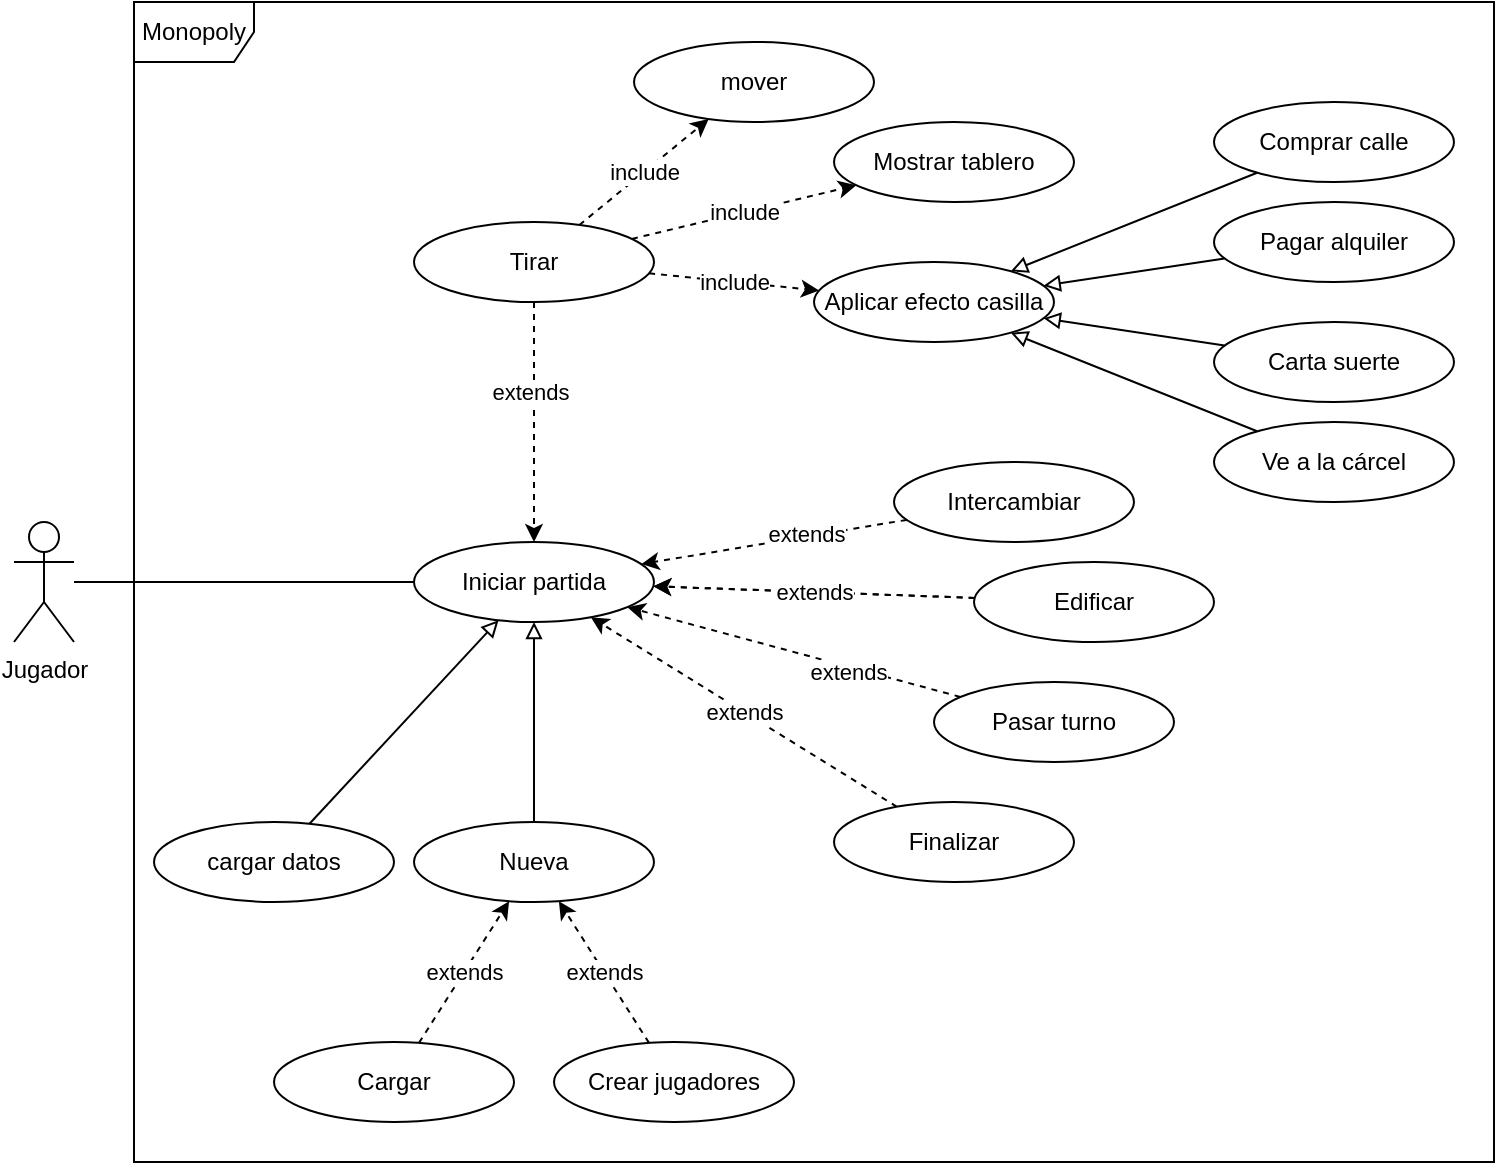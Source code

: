 <mxfile version="22.1.2" type="device">
  <diagram name="Página-1" id="1rvFWjbSmTvQolIVUPZ2">
    <mxGraphModel dx="1418" dy="820" grid="1" gridSize="10" guides="1" tooltips="1" connect="1" arrows="1" fold="1" page="1" pageScale="1" pageWidth="1169" pageHeight="1654" math="0" shadow="0">
      <root>
        <mxCell id="0" />
        <mxCell id="1" parent="0" />
        <mxCell id="xCYNOz3VcvB7a9EumKLC-3" value="Jugador" style="shape=umlActor;verticalLabelPosition=bottom;verticalAlign=top;html=1;" vertex="1" parent="1">
          <mxGeometry x="50" y="270" width="30" height="60" as="geometry" />
        </mxCell>
        <mxCell id="xCYNOz3VcvB7a9EumKLC-5" value="Monopoly" style="shape=umlFrame;whiteSpace=wrap;html=1;pointerEvents=0;" vertex="1" parent="1">
          <mxGeometry x="110" y="10" width="680" height="580" as="geometry" />
        </mxCell>
        <mxCell id="xCYNOz3VcvB7a9EumKLC-25" style="edgeStyle=none;shape=connector;rounded=0;orthogonalLoop=1;jettySize=auto;html=1;labelBackgroundColor=default;strokeColor=default;align=center;verticalAlign=middle;fontFamily=Helvetica;fontSize=11;fontColor=default;endArrow=none;endFill=0;" edge="1" parent="1" source="xCYNOz3VcvB7a9EumKLC-13" target="xCYNOz3VcvB7a9EumKLC-3">
          <mxGeometry relative="1" as="geometry" />
        </mxCell>
        <mxCell id="xCYNOz3VcvB7a9EumKLC-13" value="Iniciar partida" style="ellipse;whiteSpace=wrap;html=1;" vertex="1" parent="1">
          <mxGeometry x="250" y="280" width="120" height="40" as="geometry" />
        </mxCell>
        <mxCell id="xCYNOz3VcvB7a9EumKLC-27" style="edgeStyle=none;shape=connector;rounded=0;orthogonalLoop=1;jettySize=auto;html=1;labelBackgroundColor=default;strokeColor=default;align=center;verticalAlign=middle;fontFamily=Helvetica;fontSize=11;fontColor=default;endArrow=block;endFill=0;" edge="1" parent="1" source="xCYNOz3VcvB7a9EumKLC-16" target="xCYNOz3VcvB7a9EumKLC-13">
          <mxGeometry relative="1" as="geometry" />
        </mxCell>
        <mxCell id="xCYNOz3VcvB7a9EumKLC-16" value="cargar datos" style="ellipse;whiteSpace=wrap;html=1;" vertex="1" parent="1">
          <mxGeometry x="120" y="420" width="120" height="40" as="geometry" />
        </mxCell>
        <mxCell id="xCYNOz3VcvB7a9EumKLC-26" style="edgeStyle=none;shape=connector;rounded=0;orthogonalLoop=1;jettySize=auto;html=1;labelBackgroundColor=default;strokeColor=default;align=center;verticalAlign=middle;fontFamily=Helvetica;fontSize=11;fontColor=default;endArrow=block;endFill=0;" edge="1" parent="1" source="xCYNOz3VcvB7a9EumKLC-17" target="xCYNOz3VcvB7a9EumKLC-13">
          <mxGeometry relative="1" as="geometry" />
        </mxCell>
        <mxCell id="xCYNOz3VcvB7a9EumKLC-17" value="Nueva" style="ellipse;whiteSpace=wrap;html=1;" vertex="1" parent="1">
          <mxGeometry x="250" y="420" width="120" height="40" as="geometry" />
        </mxCell>
        <mxCell id="xCYNOz3VcvB7a9EumKLC-21" value="extends" style="edgeStyle=none;shape=connector;rounded=0;orthogonalLoop=1;jettySize=auto;html=1;labelBackgroundColor=default;strokeColor=default;align=center;verticalAlign=middle;fontFamily=Helvetica;fontSize=11;fontColor=default;endArrow=classic;endFill=1;dashed=1;" edge="1" parent="1" source="xCYNOz3VcvB7a9EumKLC-18" target="xCYNOz3VcvB7a9EumKLC-17">
          <mxGeometry relative="1" as="geometry" />
        </mxCell>
        <mxCell id="xCYNOz3VcvB7a9EumKLC-18" value="Cargar" style="ellipse;whiteSpace=wrap;html=1;" vertex="1" parent="1">
          <mxGeometry x="180" y="530" width="120" height="40" as="geometry" />
        </mxCell>
        <mxCell id="xCYNOz3VcvB7a9EumKLC-22" value="extends" style="edgeStyle=none;shape=connector;rounded=0;orthogonalLoop=1;jettySize=auto;html=1;labelBackgroundColor=default;strokeColor=default;align=center;verticalAlign=middle;fontFamily=Helvetica;fontSize=11;fontColor=default;endArrow=classic;endFill=1;dashed=1;" edge="1" parent="1" source="xCYNOz3VcvB7a9EumKLC-20" target="xCYNOz3VcvB7a9EumKLC-17">
          <mxGeometry relative="1" as="geometry" />
        </mxCell>
        <mxCell id="xCYNOz3VcvB7a9EumKLC-20" value="Crear jugadores" style="ellipse;whiteSpace=wrap;html=1;" vertex="1" parent="1">
          <mxGeometry x="320" y="530" width="120" height="40" as="geometry" />
        </mxCell>
        <mxCell id="xCYNOz3VcvB7a9EumKLC-29" style="edgeStyle=none;shape=connector;rounded=0;orthogonalLoop=1;jettySize=auto;html=1;labelBackgroundColor=default;strokeColor=default;align=center;verticalAlign=middle;fontFamily=Helvetica;fontSize=11;fontColor=default;endArrow=classic;endFill=1;dashed=1;" edge="1" parent="1" source="xCYNOz3VcvB7a9EumKLC-28" target="xCYNOz3VcvB7a9EumKLC-13">
          <mxGeometry relative="1" as="geometry" />
        </mxCell>
        <mxCell id="xCYNOz3VcvB7a9EumKLC-57" value="extends" style="edgeLabel;html=1;align=center;verticalAlign=middle;resizable=0;points=[];fontSize=11;fontFamily=Helvetica;fontColor=default;" vertex="1" connectable="0" parent="xCYNOz3VcvB7a9EumKLC-29">
          <mxGeometry x="-0.25" y="-2" relative="1" as="geometry">
            <mxPoint as="offset" />
          </mxGeometry>
        </mxCell>
        <mxCell id="xCYNOz3VcvB7a9EumKLC-34" value="include" style="edgeStyle=none;shape=connector;rounded=0;orthogonalLoop=1;jettySize=auto;html=1;labelBackgroundColor=default;strokeColor=default;align=center;verticalAlign=middle;fontFamily=Helvetica;fontSize=11;fontColor=default;endArrow=classic;endFill=1;dashed=1;" edge="1" parent="1" source="xCYNOz3VcvB7a9EumKLC-28" target="xCYNOz3VcvB7a9EumKLC-30">
          <mxGeometry relative="1" as="geometry" />
        </mxCell>
        <mxCell id="xCYNOz3VcvB7a9EumKLC-35" value="include" style="edgeStyle=none;shape=connector;rounded=0;orthogonalLoop=1;jettySize=auto;html=1;labelBackgroundColor=default;strokeColor=default;align=center;verticalAlign=middle;fontFamily=Helvetica;fontSize=11;fontColor=default;endArrow=classic;endFill=1;dashed=1;" edge="1" parent="1" source="xCYNOz3VcvB7a9EumKLC-28" target="xCYNOz3VcvB7a9EumKLC-31">
          <mxGeometry relative="1" as="geometry" />
        </mxCell>
        <mxCell id="xCYNOz3VcvB7a9EumKLC-37" value="include" style="edgeStyle=none;shape=connector;rounded=0;orthogonalLoop=1;jettySize=auto;html=1;labelBackgroundColor=default;strokeColor=default;align=center;verticalAlign=middle;fontFamily=Helvetica;fontSize=11;fontColor=default;endArrow=classic;endFill=1;dashed=1;" edge="1" parent="1" source="xCYNOz3VcvB7a9EumKLC-28" target="xCYNOz3VcvB7a9EumKLC-36">
          <mxGeometry relative="1" as="geometry" />
        </mxCell>
        <mxCell id="xCYNOz3VcvB7a9EumKLC-28" value="Tirar" style="ellipse;whiteSpace=wrap;html=1;" vertex="1" parent="1">
          <mxGeometry x="250" y="120" width="120" height="40" as="geometry" />
        </mxCell>
        <mxCell id="xCYNOz3VcvB7a9EumKLC-30" value="mover" style="ellipse;whiteSpace=wrap;html=1;" vertex="1" parent="1">
          <mxGeometry x="360" y="30" width="120" height="40" as="geometry" />
        </mxCell>
        <mxCell id="xCYNOz3VcvB7a9EumKLC-31" value="Mostrar tablero" style="ellipse;whiteSpace=wrap;html=1;" vertex="1" parent="1">
          <mxGeometry x="460" y="70" width="120" height="40" as="geometry" />
        </mxCell>
        <mxCell id="xCYNOz3VcvB7a9EumKLC-51" value="" style="edgeStyle=none;shape=connector;rounded=0;orthogonalLoop=1;jettySize=auto;html=1;labelBackgroundColor=default;strokeColor=default;align=center;verticalAlign=middle;fontFamily=Helvetica;fontSize=11;fontColor=default;endArrow=none;endFill=0;startArrow=block;startFill=0;" edge="1" parent="1" source="xCYNOz3VcvB7a9EumKLC-36" target="xCYNOz3VcvB7a9EumKLC-49">
          <mxGeometry x="-0.008" relative="1" as="geometry">
            <mxPoint as="offset" />
          </mxGeometry>
        </mxCell>
        <mxCell id="xCYNOz3VcvB7a9EumKLC-53" value="" style="edgeStyle=none;shape=connector;rounded=0;orthogonalLoop=1;jettySize=auto;html=1;labelBackgroundColor=default;strokeColor=default;align=center;verticalAlign=middle;fontFamily=Helvetica;fontSize=11;fontColor=default;endArrow=none;endFill=0;startArrow=block;startFill=0;" edge="1" parent="1" source="xCYNOz3VcvB7a9EumKLC-36" target="xCYNOz3VcvB7a9EumKLC-52">
          <mxGeometry relative="1" as="geometry" />
        </mxCell>
        <mxCell id="xCYNOz3VcvB7a9EumKLC-36" value="Aplicar efecto casilla" style="ellipse;whiteSpace=wrap;html=1;" vertex="1" parent="1">
          <mxGeometry x="450" y="140" width="120" height="40" as="geometry" />
        </mxCell>
        <mxCell id="xCYNOz3VcvB7a9EumKLC-41" style="edgeStyle=none;shape=connector;rounded=0;orthogonalLoop=1;jettySize=auto;html=1;labelBackgroundColor=default;strokeColor=default;align=center;verticalAlign=middle;fontFamily=Helvetica;fontSize=11;fontColor=default;endArrow=classic;endFill=1;dashed=1;" edge="1" parent="1" source="xCYNOz3VcvB7a9EumKLC-40" target="xCYNOz3VcvB7a9EumKLC-13">
          <mxGeometry relative="1" as="geometry" />
        </mxCell>
        <mxCell id="xCYNOz3VcvB7a9EumKLC-58" value="extends" style="edgeLabel;html=1;align=center;verticalAlign=middle;resizable=0;points=[];fontSize=11;fontFamily=Helvetica;fontColor=default;" vertex="1" connectable="0" parent="xCYNOz3VcvB7a9EumKLC-41">
          <mxGeometry x="-0.247" y="-2" relative="1" as="geometry">
            <mxPoint as="offset" />
          </mxGeometry>
        </mxCell>
        <mxCell id="xCYNOz3VcvB7a9EumKLC-40" value="Intercambiar" style="ellipse;whiteSpace=wrap;html=1;" vertex="1" parent="1">
          <mxGeometry x="490" y="240" width="120" height="40" as="geometry" />
        </mxCell>
        <mxCell id="xCYNOz3VcvB7a9EumKLC-43" style="edgeStyle=none;shape=connector;rounded=0;orthogonalLoop=1;jettySize=auto;html=1;labelBackgroundColor=default;strokeColor=default;align=center;verticalAlign=middle;fontFamily=Helvetica;fontSize=11;fontColor=default;endArrow=classic;endFill=1;dashed=1;" edge="1" parent="1" source="xCYNOz3VcvB7a9EumKLC-42" target="xCYNOz3VcvB7a9EumKLC-13">
          <mxGeometry relative="1" as="geometry" />
        </mxCell>
        <mxCell id="xCYNOz3VcvB7a9EumKLC-45" value="extends" style="edgeStyle=none;shape=connector;rounded=0;orthogonalLoop=1;jettySize=auto;html=1;labelBackgroundColor=default;strokeColor=default;align=center;verticalAlign=middle;fontFamily=Helvetica;fontSize=11;fontColor=default;endArrow=classic;endFill=1;dashed=1;" edge="1" parent="1" source="xCYNOz3VcvB7a9EumKLC-42" target="xCYNOz3VcvB7a9EumKLC-13">
          <mxGeometry relative="1" as="geometry" />
        </mxCell>
        <mxCell id="xCYNOz3VcvB7a9EumKLC-44" value="Pasar turno" style="ellipse;whiteSpace=wrap;html=1;" vertex="1" parent="1">
          <mxGeometry x="510" y="350" width="120" height="40" as="geometry" />
        </mxCell>
        <mxCell id="xCYNOz3VcvB7a9EumKLC-50" value="" style="edgeStyle=none;shape=connector;rounded=0;orthogonalLoop=1;jettySize=auto;html=1;labelBackgroundColor=default;strokeColor=default;align=center;verticalAlign=middle;fontFamily=Helvetica;fontSize=11;fontColor=default;endArrow=block;endFill=0;" edge="1" parent="1" source="xCYNOz3VcvB7a9EumKLC-47" target="xCYNOz3VcvB7a9EumKLC-36">
          <mxGeometry relative="1" as="geometry" />
        </mxCell>
        <mxCell id="xCYNOz3VcvB7a9EumKLC-47" value="Comprar calle" style="ellipse;whiteSpace=wrap;html=1;" vertex="1" parent="1">
          <mxGeometry x="650" y="60" width="120" height="40" as="geometry" />
        </mxCell>
        <mxCell id="xCYNOz3VcvB7a9EumKLC-49" value="Pagar alquiler" style="ellipse;whiteSpace=wrap;html=1;" vertex="1" parent="1">
          <mxGeometry x="650" y="110" width="120" height="40" as="geometry" />
        </mxCell>
        <mxCell id="xCYNOz3VcvB7a9EumKLC-52" value="Carta suerte" style="ellipse;whiteSpace=wrap;html=1;" vertex="1" parent="1">
          <mxGeometry x="650" y="170" width="120" height="40" as="geometry" />
        </mxCell>
        <mxCell id="xCYNOz3VcvB7a9EumKLC-55" value="extends" style="edgeStyle=none;shape=connector;rounded=0;orthogonalLoop=1;jettySize=auto;html=1;labelBackgroundColor=default;strokeColor=default;align=center;verticalAlign=middle;fontFamily=Helvetica;fontSize=11;fontColor=default;endArrow=classic;endFill=1;dashed=1;" edge="1" parent="1" source="xCYNOz3VcvB7a9EumKLC-54" target="xCYNOz3VcvB7a9EumKLC-13">
          <mxGeometry relative="1" as="geometry" />
        </mxCell>
        <mxCell id="xCYNOz3VcvB7a9EumKLC-54" value="Finalizar" style="ellipse;whiteSpace=wrap;html=1;" vertex="1" parent="1">
          <mxGeometry x="460" y="410" width="120" height="40" as="geometry" />
        </mxCell>
        <mxCell id="xCYNOz3VcvB7a9EumKLC-62" value="" style="edgeStyle=none;shape=connector;rounded=0;orthogonalLoop=1;jettySize=auto;html=1;labelBackgroundColor=default;strokeColor=default;align=center;verticalAlign=middle;fontFamily=Helvetica;fontSize=11;fontColor=default;endArrow=classic;endFill=1;dashed=1;" edge="1" parent="1" source="xCYNOz3VcvB7a9EumKLC-44" target="xCYNOz3VcvB7a9EumKLC-13">
          <mxGeometry relative="1" as="geometry">
            <mxPoint x="636" y="384" as="sourcePoint" />
            <mxPoint x="434" y="286" as="targetPoint" />
          </mxGeometry>
        </mxCell>
        <mxCell id="xCYNOz3VcvB7a9EumKLC-63" value="extends" style="edgeLabel;html=1;align=center;verticalAlign=middle;resizable=0;points=[];fontSize=11;fontFamily=Helvetica;fontColor=default;" vertex="1" connectable="0" parent="xCYNOz3VcvB7a9EumKLC-62">
          <mxGeometry x="-0.332" y="2" relative="1" as="geometry">
            <mxPoint as="offset" />
          </mxGeometry>
        </mxCell>
        <mxCell id="xCYNOz3VcvB7a9EumKLC-42" value="Edificar" style="ellipse;whiteSpace=wrap;html=1;" vertex="1" parent="1">
          <mxGeometry x="530" y="290" width="120" height="40" as="geometry" />
        </mxCell>
        <mxCell id="xCYNOz3VcvB7a9EumKLC-68" style="edgeStyle=none;shape=connector;rounded=0;orthogonalLoop=1;jettySize=auto;html=1;labelBackgroundColor=default;strokeColor=default;align=center;verticalAlign=middle;fontFamily=Helvetica;fontSize=11;fontColor=default;endArrow=block;endFill=0;" edge="1" parent="1" source="xCYNOz3VcvB7a9EumKLC-67" target="xCYNOz3VcvB7a9EumKLC-36">
          <mxGeometry relative="1" as="geometry" />
        </mxCell>
        <mxCell id="xCYNOz3VcvB7a9EumKLC-67" value="Ve a la cárcel" style="ellipse;whiteSpace=wrap;html=1;" vertex="1" parent="1">
          <mxGeometry x="650" y="220" width="120" height="40" as="geometry" />
        </mxCell>
      </root>
    </mxGraphModel>
  </diagram>
</mxfile>
